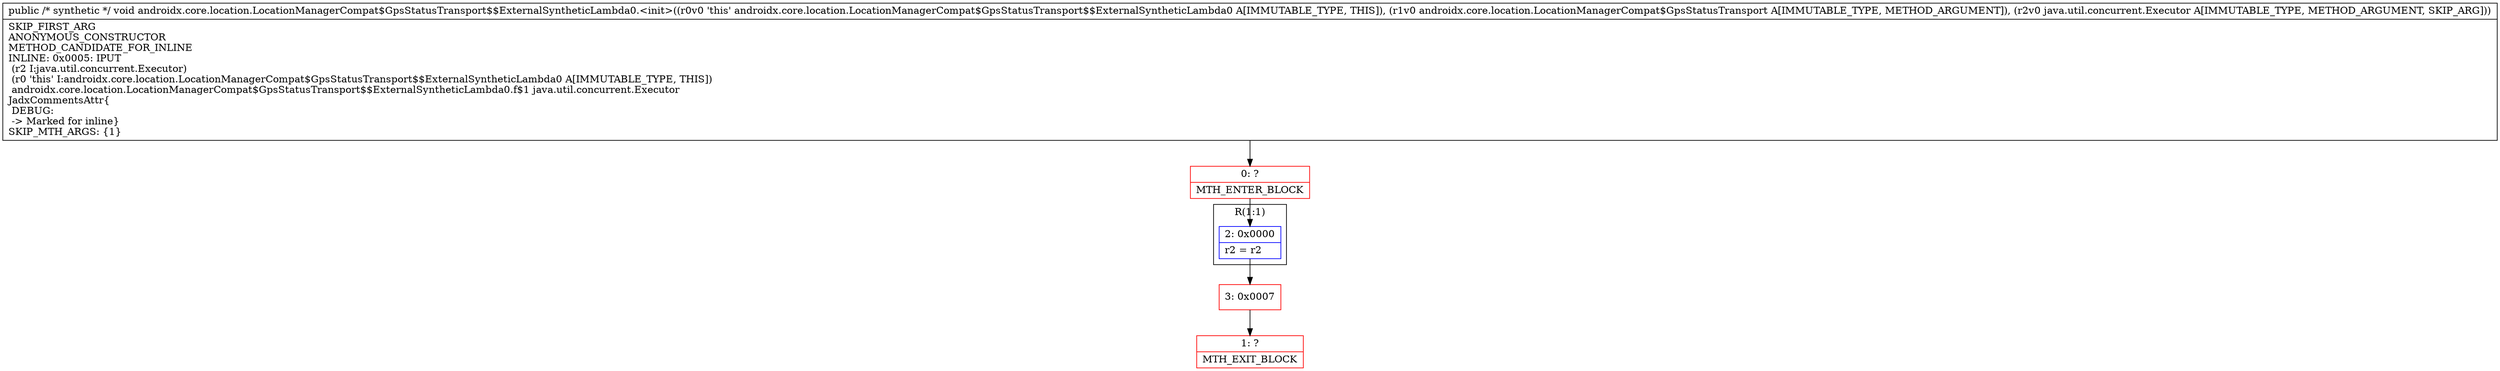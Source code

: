 digraph "CFG forandroidx.core.location.LocationManagerCompat$GpsStatusTransport$$ExternalSyntheticLambda0.\<init\>(Landroidx\/core\/location\/LocationManagerCompat$GpsStatusTransport;Ljava\/util\/concurrent\/Executor;)V" {
subgraph cluster_Region_628301243 {
label = "R(1:1)";
node [shape=record,color=blue];
Node_2 [shape=record,label="{2\:\ 0x0000|r2 = r2\l}"];
}
Node_0 [shape=record,color=red,label="{0\:\ ?|MTH_ENTER_BLOCK\l}"];
Node_3 [shape=record,color=red,label="{3\:\ 0x0007}"];
Node_1 [shape=record,color=red,label="{1\:\ ?|MTH_EXIT_BLOCK\l}"];
MethodNode[shape=record,label="{public \/* synthetic *\/ void androidx.core.location.LocationManagerCompat$GpsStatusTransport$$ExternalSyntheticLambda0.\<init\>((r0v0 'this' androidx.core.location.LocationManagerCompat$GpsStatusTransport$$ExternalSyntheticLambda0 A[IMMUTABLE_TYPE, THIS]), (r1v0 androidx.core.location.LocationManagerCompat$GpsStatusTransport A[IMMUTABLE_TYPE, METHOD_ARGUMENT]), (r2v0 java.util.concurrent.Executor A[IMMUTABLE_TYPE, METHOD_ARGUMENT, SKIP_ARG]))  | SKIP_FIRST_ARG\lANONYMOUS_CONSTRUCTOR\lMETHOD_CANDIDATE_FOR_INLINE\lINLINE: 0x0005: IPUT  \l  (r2 I:java.util.concurrent.Executor)\l  (r0 'this' I:androidx.core.location.LocationManagerCompat$GpsStatusTransport$$ExternalSyntheticLambda0 A[IMMUTABLE_TYPE, THIS])\l androidx.core.location.LocationManagerCompat$GpsStatusTransport$$ExternalSyntheticLambda0.f$1 java.util.concurrent.Executor\lJadxCommentsAttr\{\l DEBUG: \l \-\> Marked for inline\}\lSKIP_MTH_ARGS: \{1\}\l}"];
MethodNode -> Node_0;Node_2 -> Node_3;
Node_0 -> Node_2;
Node_3 -> Node_1;
}


